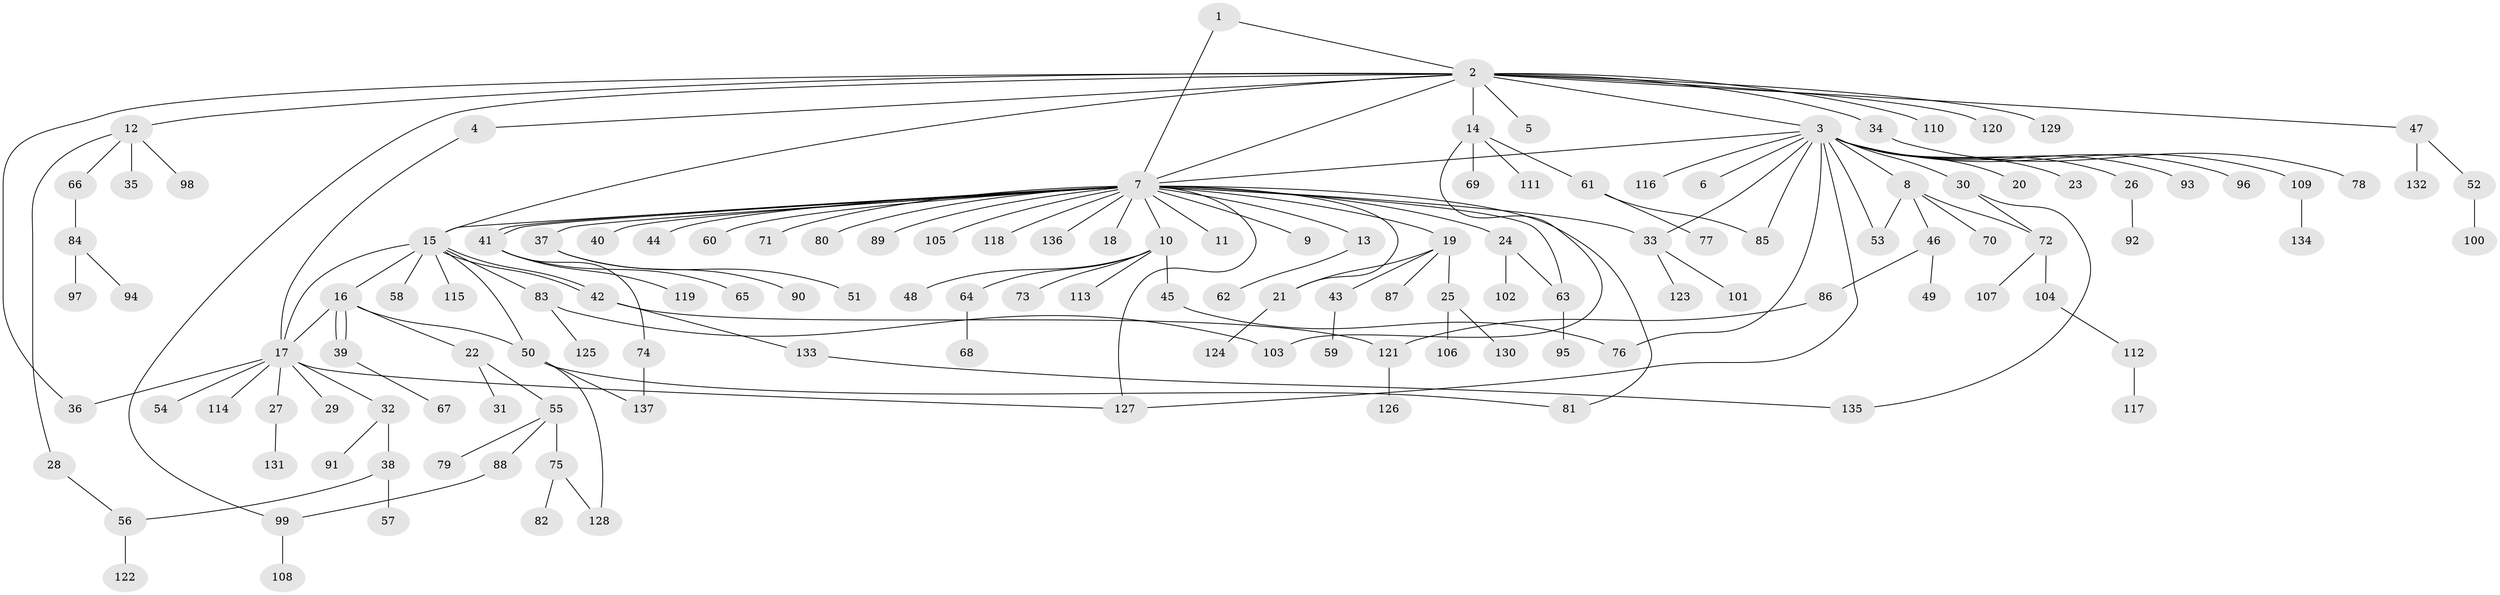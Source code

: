 // coarse degree distribution, {2: 0.2976190476190476, 13: 0.011904761904761904, 16: 0.011904761904761904, 4: 0.05952380952380952, 1: 0.47619047619047616, 26: 0.011904761904761904, 5: 0.023809523809523808, 7: 0.023809523809523808, 3: 0.08333333333333333}
// Generated by graph-tools (version 1.1) at 2025/50/03/04/25 22:50:22]
// undirected, 137 vertices, 163 edges
graph export_dot {
  node [color=gray90,style=filled];
  1;
  2;
  3;
  4;
  5;
  6;
  7;
  8;
  9;
  10;
  11;
  12;
  13;
  14;
  15;
  16;
  17;
  18;
  19;
  20;
  21;
  22;
  23;
  24;
  25;
  26;
  27;
  28;
  29;
  30;
  31;
  32;
  33;
  34;
  35;
  36;
  37;
  38;
  39;
  40;
  41;
  42;
  43;
  44;
  45;
  46;
  47;
  48;
  49;
  50;
  51;
  52;
  53;
  54;
  55;
  56;
  57;
  58;
  59;
  60;
  61;
  62;
  63;
  64;
  65;
  66;
  67;
  68;
  69;
  70;
  71;
  72;
  73;
  74;
  75;
  76;
  77;
  78;
  79;
  80;
  81;
  82;
  83;
  84;
  85;
  86;
  87;
  88;
  89;
  90;
  91;
  92;
  93;
  94;
  95;
  96;
  97;
  98;
  99;
  100;
  101;
  102;
  103;
  104;
  105;
  106;
  107;
  108;
  109;
  110;
  111;
  112;
  113;
  114;
  115;
  116;
  117;
  118;
  119;
  120;
  121;
  122;
  123;
  124;
  125;
  126;
  127;
  128;
  129;
  130;
  131;
  132;
  133;
  134;
  135;
  136;
  137;
  1 -- 2;
  1 -- 7;
  2 -- 3;
  2 -- 4;
  2 -- 5;
  2 -- 7;
  2 -- 12;
  2 -- 14;
  2 -- 15;
  2 -- 34;
  2 -- 36;
  2 -- 47;
  2 -- 99;
  2 -- 110;
  2 -- 120;
  2 -- 129;
  3 -- 6;
  3 -- 7;
  3 -- 8;
  3 -- 20;
  3 -- 23;
  3 -- 26;
  3 -- 30;
  3 -- 33;
  3 -- 53;
  3 -- 76;
  3 -- 85;
  3 -- 93;
  3 -- 96;
  3 -- 109;
  3 -- 116;
  3 -- 127;
  4 -- 17;
  7 -- 9;
  7 -- 10;
  7 -- 11;
  7 -- 13;
  7 -- 15;
  7 -- 18;
  7 -- 19;
  7 -- 21;
  7 -- 24;
  7 -- 33;
  7 -- 37;
  7 -- 40;
  7 -- 41;
  7 -- 41;
  7 -- 44;
  7 -- 60;
  7 -- 63;
  7 -- 71;
  7 -- 80;
  7 -- 81;
  7 -- 89;
  7 -- 105;
  7 -- 118;
  7 -- 127;
  7 -- 136;
  8 -- 46;
  8 -- 53;
  8 -- 70;
  8 -- 72;
  10 -- 45;
  10 -- 48;
  10 -- 64;
  10 -- 73;
  10 -- 113;
  12 -- 28;
  12 -- 35;
  12 -- 66;
  12 -- 98;
  13 -- 62;
  14 -- 61;
  14 -- 69;
  14 -- 103;
  14 -- 111;
  15 -- 16;
  15 -- 17;
  15 -- 42;
  15 -- 42;
  15 -- 50;
  15 -- 58;
  15 -- 83;
  15 -- 115;
  16 -- 17;
  16 -- 22;
  16 -- 39;
  16 -- 39;
  16 -- 50;
  17 -- 27;
  17 -- 29;
  17 -- 32;
  17 -- 36;
  17 -- 54;
  17 -- 114;
  17 -- 127;
  19 -- 21;
  19 -- 25;
  19 -- 43;
  19 -- 87;
  21 -- 124;
  22 -- 31;
  22 -- 55;
  24 -- 63;
  24 -- 102;
  25 -- 106;
  25 -- 130;
  26 -- 92;
  27 -- 131;
  28 -- 56;
  30 -- 72;
  30 -- 135;
  32 -- 38;
  32 -- 91;
  33 -- 101;
  33 -- 123;
  34 -- 78;
  37 -- 51;
  37 -- 90;
  38 -- 56;
  38 -- 57;
  39 -- 67;
  41 -- 65;
  41 -- 74;
  41 -- 119;
  42 -- 121;
  42 -- 133;
  43 -- 59;
  45 -- 76;
  46 -- 49;
  46 -- 86;
  47 -- 52;
  47 -- 132;
  50 -- 81;
  50 -- 128;
  50 -- 137;
  52 -- 100;
  55 -- 75;
  55 -- 79;
  55 -- 88;
  56 -- 122;
  61 -- 77;
  61 -- 85;
  63 -- 95;
  64 -- 68;
  66 -- 84;
  72 -- 104;
  72 -- 107;
  74 -- 137;
  75 -- 82;
  75 -- 128;
  83 -- 103;
  83 -- 125;
  84 -- 94;
  84 -- 97;
  86 -- 121;
  88 -- 99;
  99 -- 108;
  104 -- 112;
  109 -- 134;
  112 -- 117;
  121 -- 126;
  133 -- 135;
}
